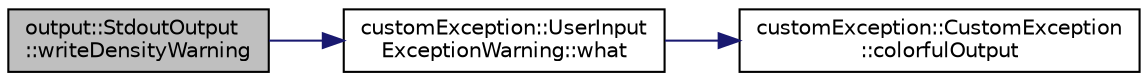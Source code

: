 digraph "output::StdoutOutput::writeDensityWarning"
{
 // LATEX_PDF_SIZE
  edge [fontname="Helvetica",fontsize="10",labelfontname="Helvetica",labelfontsize="10"];
  node [fontname="Helvetica",fontsize="10",shape=record];
  rankdir="LR";
  Node1 [label="output::StdoutOutput\l::writeDensityWarning",height=0.2,width=0.4,color="black", fillcolor="grey75", style="filled", fontcolor="black",tooltip="write a warning message to the stdout if density and box dimensions are set"];
  Node1 -> Node2 [color="midnightblue",fontsize="10",style="solid",fontname="Helvetica"];
  Node2 [label="customException::UserInput\lExceptionWarning::what",height=0.2,width=0.4,color="black", fillcolor="white", style="filled",URL="$classcustomException_1_1UserInputExceptionWarning.html#a4d0df15fcaecebcdbdae45833839d1fe",tooltip="Construct a new Custom Exception:: Custom Exception object."];
  Node2 -> Node3 [color="midnightblue",fontsize="10",style="solid",fontname="Helvetica"];
  Node3 [label="customException::CustomException\l::colorfulOutput",height=0.2,width=0.4,color="black", fillcolor="white", style="filled",URL="$classcustomException_1_1CustomException.html#a62f6656d4e73b02064bc3fd4e60a7f28",tooltip="Prints the exception type in color."];
}
